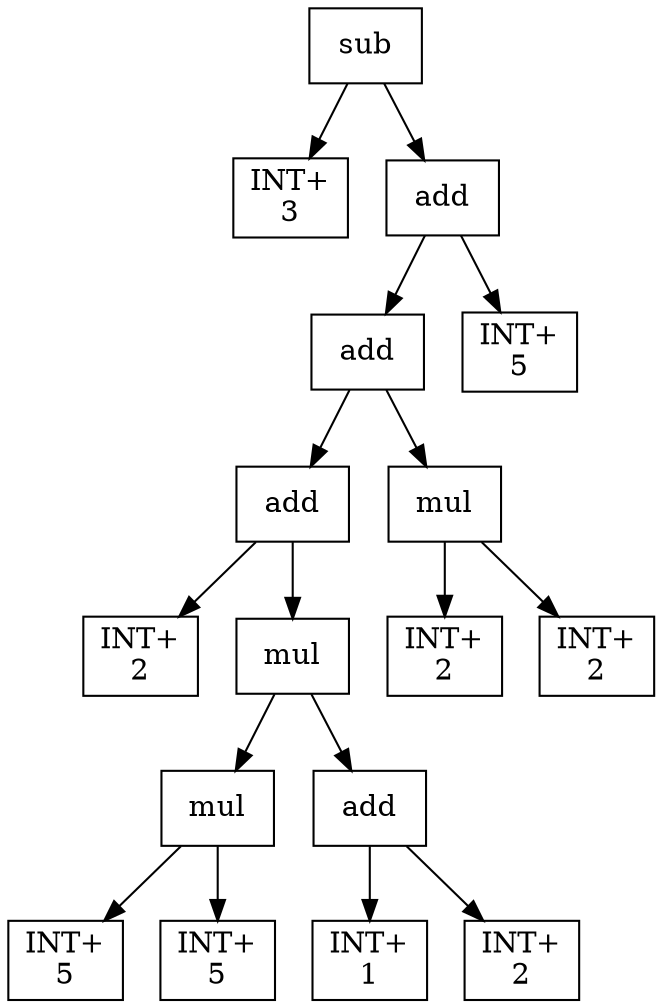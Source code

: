 digraph expr {
  node [shape=box];
  n1 [label="sub"];
  n2 [label="INT+\n3"];
  n3 [label="add"];
  n4 [label="add"];
  n5 [label="add"];
  n6 [label="INT+\n2"];
  n7 [label="mul"];
  n8 [label="mul"];
  n9 [label="INT+\n5"];
  n10 [label="INT+\n5"];
  n8 -> n9;
  n8 -> n10;
  n11 [label="add"];
  n12 [label="INT+\n1"];
  n13 [label="INT+\n2"];
  n11 -> n12;
  n11 -> n13;
  n7 -> n8;
  n7 -> n11;
  n5 -> n6;
  n5 -> n7;
  n14 [label="mul"];
  n15 [label="INT+\n2"];
  n16 [label="INT+\n2"];
  n14 -> n15;
  n14 -> n16;
  n4 -> n5;
  n4 -> n14;
  n17 [label="INT+\n5"];
  n3 -> n4;
  n3 -> n17;
  n1 -> n2;
  n1 -> n3;
}